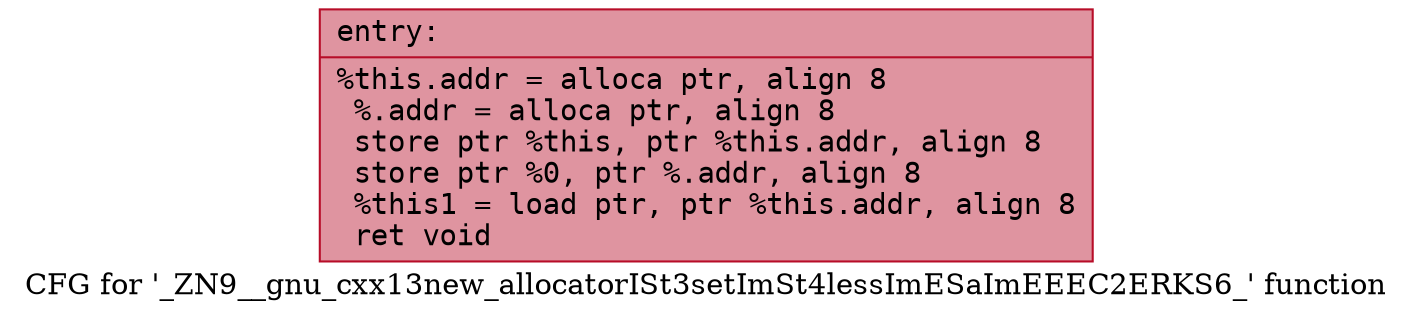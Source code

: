 digraph "CFG for '_ZN9__gnu_cxx13new_allocatorISt3setImSt4lessImESaImEEEC2ERKS6_' function" {
	label="CFG for '_ZN9__gnu_cxx13new_allocatorISt3setImSt4lessImESaImEEEC2ERKS6_' function";

	Node0x560dca0f61a0 [shape=record,color="#b70d28ff", style=filled, fillcolor="#b70d2870" fontname="Courier",label="{entry:\l|  %this.addr = alloca ptr, align 8\l  %.addr = alloca ptr, align 8\l  store ptr %this, ptr %this.addr, align 8\l  store ptr %0, ptr %.addr, align 8\l  %this1 = load ptr, ptr %this.addr, align 8\l  ret void\l}"];
}
